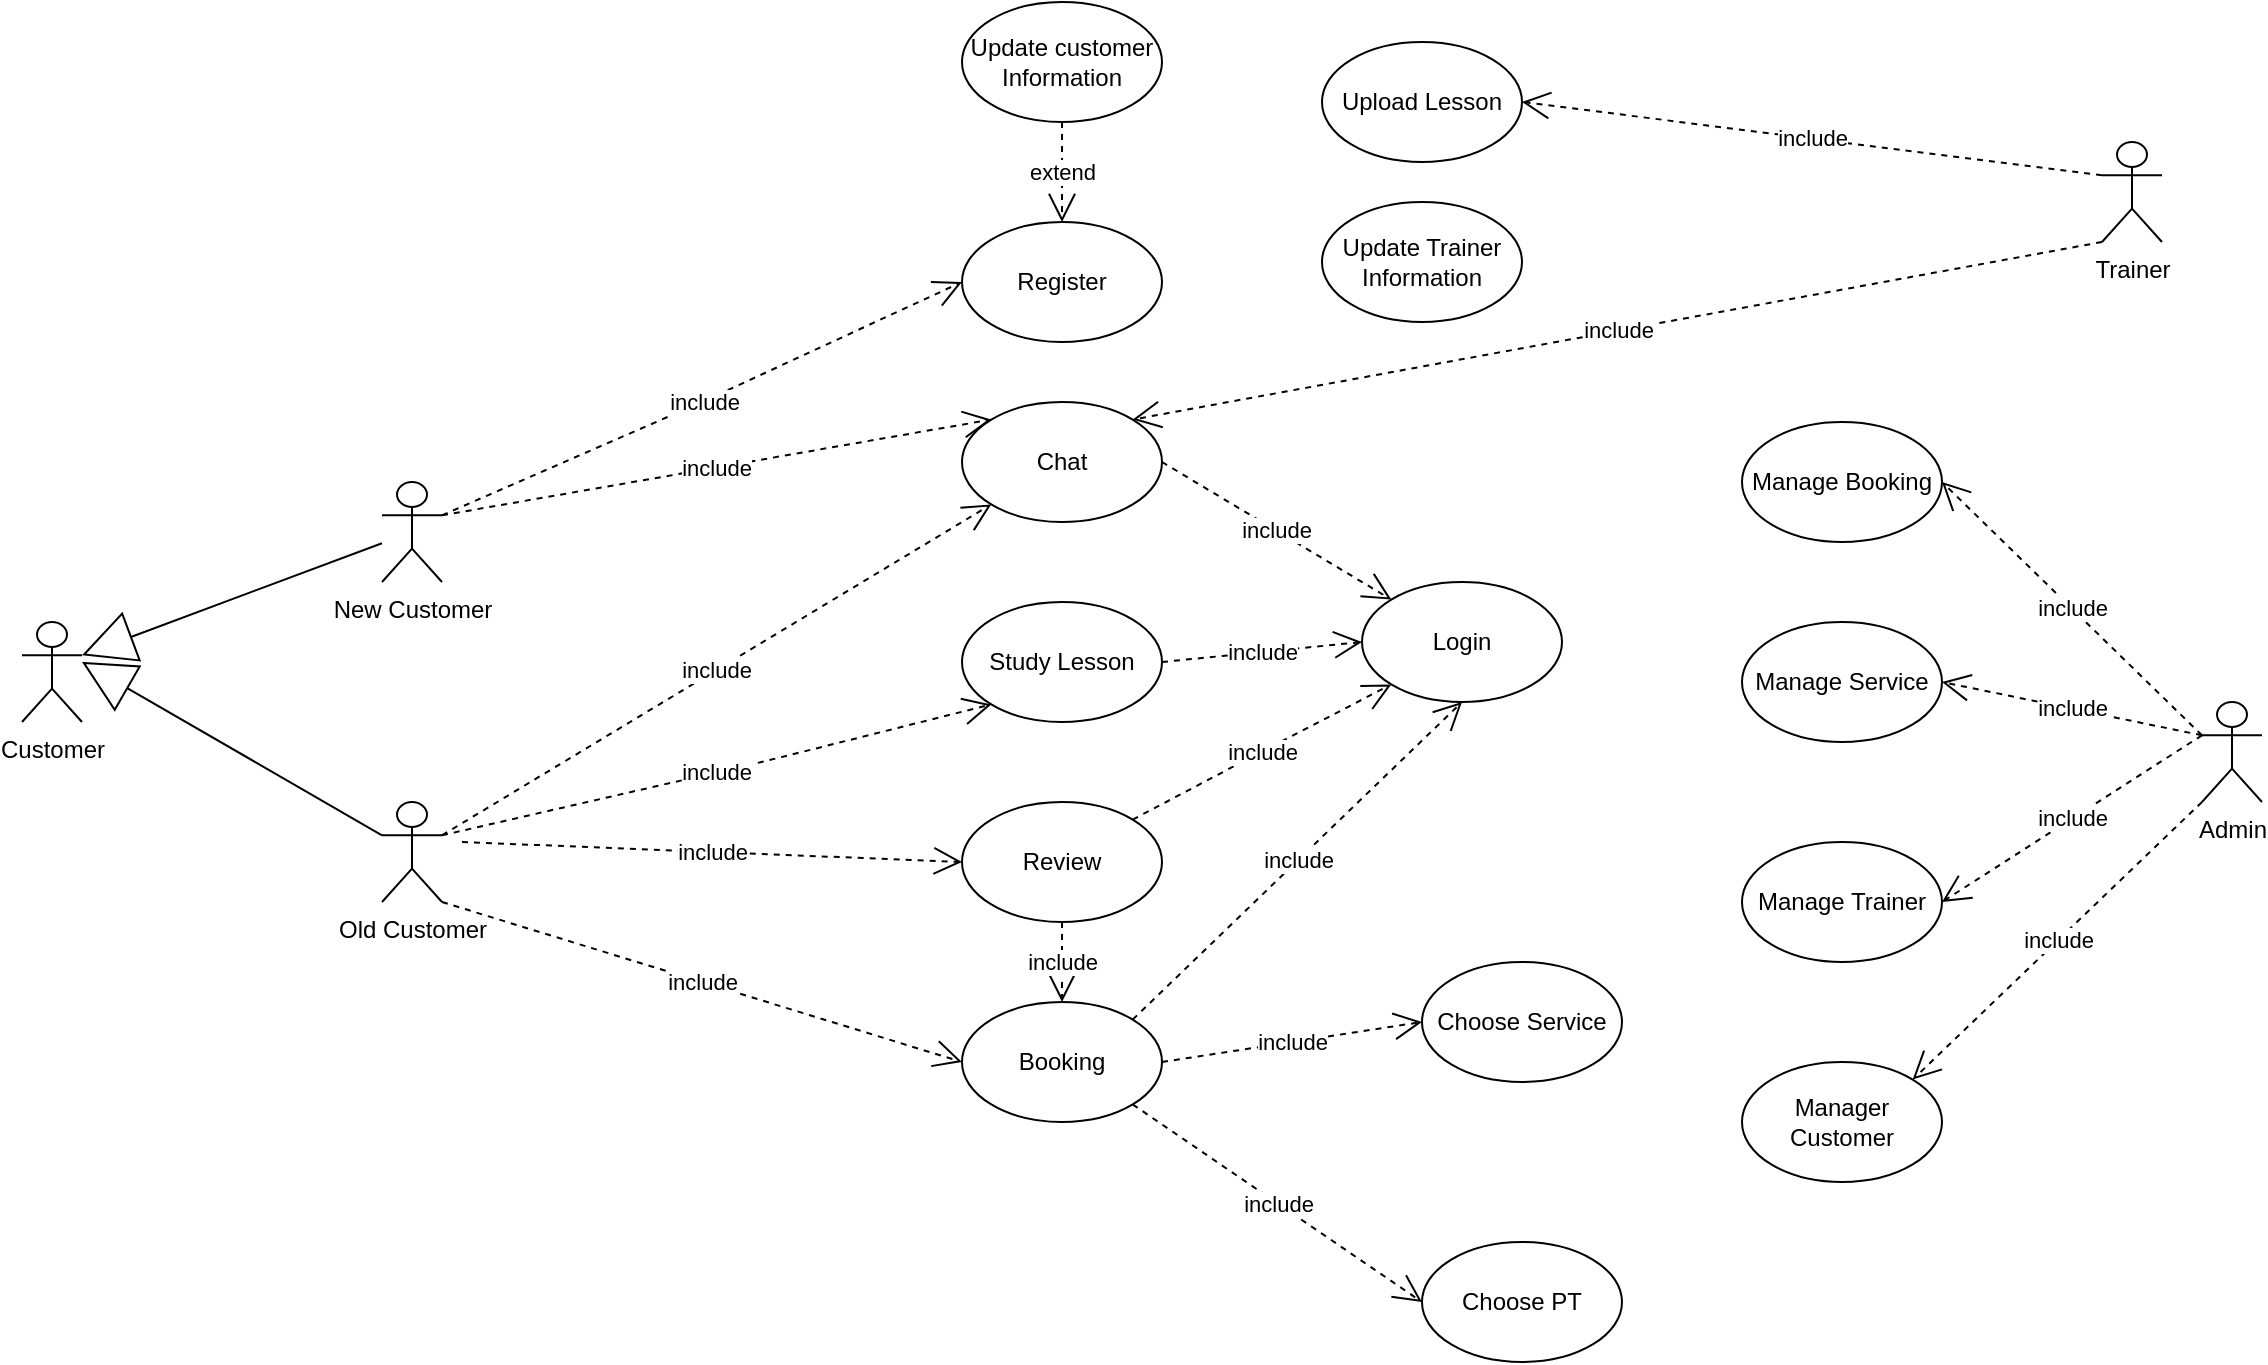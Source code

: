 <mxfile version="13.7.9" type="github">
  <diagram id="rZBaU04stiPMk3SZJmmc" name="Page-1">
    <mxGraphModel dx="1426" dy="783" grid="1" gridSize="10" guides="1" tooltips="1" connect="1" arrows="1" fold="1" page="1" pageScale="1" pageWidth="1100" pageHeight="1700" math="0" shadow="0">
      <root>
        <mxCell id="0" />
        <mxCell id="1" parent="0" />
        <mxCell id="SoXF86wuX2_m7fPJKhFs-39" value="Customer" style="shape=umlActor;verticalLabelPosition=bottom;verticalAlign=top;html=1;labelPosition=center;align=center;" parent="1" vertex="1">
          <mxGeometry x="170" y="1210" width="30" height="50" as="geometry" />
        </mxCell>
        <mxCell id="SoXF86wuX2_m7fPJKhFs-41" value="New Customer" style="shape=umlActor;verticalLabelPosition=bottom;verticalAlign=top;html=1;labelPosition=center;align=center;" parent="1" vertex="1">
          <mxGeometry x="350" y="1140" width="30" height="50" as="geometry" />
        </mxCell>
        <mxCell id="SoXF86wuX2_m7fPJKhFs-42" value="Old Customer" style="shape=umlActor;verticalLabelPosition=bottom;verticalAlign=top;html=1;labelPosition=center;align=center;" parent="1" vertex="1">
          <mxGeometry x="350" y="1300" width="30" height="50" as="geometry" />
        </mxCell>
        <mxCell id="SoXF86wuX2_m7fPJKhFs-43" value="Chat" style="ellipse;whiteSpace=wrap;html=1;" parent="1" vertex="1">
          <mxGeometry x="640" y="1100" width="100" height="60" as="geometry" />
        </mxCell>
        <mxCell id="SoXF86wuX2_m7fPJKhFs-44" value="Register" style="ellipse;whiteSpace=wrap;html=1;" parent="1" vertex="1">
          <mxGeometry x="640" y="1010" width="100" height="60" as="geometry" />
        </mxCell>
        <mxCell id="SoXF86wuX2_m7fPJKhFs-45" value="Trainer" style="shape=umlActor;verticalLabelPosition=bottom;verticalAlign=top;html=1;labelPosition=center;align=center;" parent="1" vertex="1">
          <mxGeometry x="1210" y="970" width="30" height="50" as="geometry" />
        </mxCell>
        <mxCell id="SoXF86wuX2_m7fPJKhFs-46" value="Admin" style="shape=umlActor;verticalLabelPosition=bottom;verticalAlign=top;html=1;labelPosition=center;align=center;" parent="1" vertex="1">
          <mxGeometry x="1260" y="1250" width="30" height="50" as="geometry" />
        </mxCell>
        <mxCell id="SoXF86wuX2_m7fPJKhFs-47" value="Study Lesson" style="ellipse;whiteSpace=wrap;html=1;" parent="1" vertex="1">
          <mxGeometry x="640" y="1200" width="100" height="60" as="geometry" />
        </mxCell>
        <mxCell id="SoXF86wuX2_m7fPJKhFs-48" value="Review" style="ellipse;whiteSpace=wrap;html=1;" parent="1" vertex="1">
          <mxGeometry x="640" y="1300" width="100" height="60" as="geometry" />
        </mxCell>
        <mxCell id="SoXF86wuX2_m7fPJKhFs-49" value="Booking" style="ellipse;whiteSpace=wrap;html=1;" parent="1" vertex="1">
          <mxGeometry x="640" y="1400" width="100" height="60" as="geometry" />
        </mxCell>
        <mxCell id="SoXF86wuX2_m7fPJKhFs-50" value="Upload Lesson" style="ellipse;whiteSpace=wrap;html=1;" parent="1" vertex="1">
          <mxGeometry x="820" y="920" width="100" height="60" as="geometry" />
        </mxCell>
        <mxCell id="SoXF86wuX2_m7fPJKhFs-51" value="Login" style="ellipse;whiteSpace=wrap;html=1;" parent="1" vertex="1">
          <mxGeometry x="840" y="1190" width="100" height="60" as="geometry" />
        </mxCell>
        <mxCell id="SoXF86wuX2_m7fPJKhFs-52" value="Choose PT" style="ellipse;whiteSpace=wrap;html=1;" parent="1" vertex="1">
          <mxGeometry x="870" y="1520" width="100" height="60" as="geometry" />
        </mxCell>
        <mxCell id="SoXF86wuX2_m7fPJKhFs-53" value="Choose Service" style="ellipse;whiteSpace=wrap;html=1;" parent="1" vertex="1">
          <mxGeometry x="870" y="1380" width="100" height="60" as="geometry" />
        </mxCell>
        <mxCell id="SoXF86wuX2_m7fPJKhFs-54" value="Manage Service" style="ellipse;whiteSpace=wrap;html=1;" parent="1" vertex="1">
          <mxGeometry x="1030" y="1210" width="100" height="60" as="geometry" />
        </mxCell>
        <mxCell id="Vi-9CoD4SaAg4djCjcxH-1" value="Manage Booking" style="ellipse;whiteSpace=wrap;html=1;" vertex="1" parent="1">
          <mxGeometry x="1030" y="1110" width="100" height="60" as="geometry" />
        </mxCell>
        <mxCell id="Vi-9CoD4SaAg4djCjcxH-2" value="Manage Trainer" style="ellipse;whiteSpace=wrap;html=1;" vertex="1" parent="1">
          <mxGeometry x="1030" y="1320" width="100" height="60" as="geometry" />
        </mxCell>
        <mxCell id="Vi-9CoD4SaAg4djCjcxH-3" value="Manager Customer" style="ellipse;whiteSpace=wrap;html=1;" vertex="1" parent="1">
          <mxGeometry x="1030" y="1430" width="100" height="60" as="geometry" />
        </mxCell>
        <mxCell id="Vi-9CoD4SaAg4djCjcxH-5" value="" style="endArrow=block;endFill=0;endSize=24;html=1;entryX=1;entryY=0.333;entryDx=0;entryDy=0;entryPerimeter=0;" edge="1" parent="1" source="SoXF86wuX2_m7fPJKhFs-41" target="SoXF86wuX2_m7fPJKhFs-39">
          <mxGeometry width="160" relative="1" as="geometry">
            <mxPoint x="140" y="1370" as="sourcePoint" />
            <mxPoint x="300" y="1370" as="targetPoint" />
          </mxGeometry>
        </mxCell>
        <mxCell id="Vi-9CoD4SaAg4djCjcxH-6" value="" style="endArrow=block;endFill=0;endSize=24;html=1;exitX=0;exitY=0.333;exitDx=0;exitDy=0;exitPerimeter=0;" edge="1" parent="1" source="SoXF86wuX2_m7fPJKhFs-42">
          <mxGeometry width="160" relative="1" as="geometry">
            <mxPoint x="200" y="1370" as="sourcePoint" />
            <mxPoint x="200" y="1230" as="targetPoint" />
          </mxGeometry>
        </mxCell>
        <mxCell id="Vi-9CoD4SaAg4djCjcxH-7" value="include" style="endArrow=open;endSize=12;dashed=1;html=1;exitX=1;exitY=0.333;exitDx=0;exitDy=0;exitPerimeter=0;entryX=0;entryY=0.5;entryDx=0;entryDy=0;" edge="1" parent="1" source="SoXF86wuX2_m7fPJKhFs-41" target="SoXF86wuX2_m7fPJKhFs-44">
          <mxGeometry width="160" relative="1" as="geometry">
            <mxPoint x="460" y="1020" as="sourcePoint" />
            <mxPoint x="620" y="1020" as="targetPoint" />
            <Array as="points">
              <mxPoint x="510" y="1100" />
            </Array>
          </mxGeometry>
        </mxCell>
        <mxCell id="Vi-9CoD4SaAg4djCjcxH-8" value="include" style="endArrow=open;endSize=12;dashed=1;html=1;exitX=1;exitY=0.333;exitDx=0;exitDy=0;exitPerimeter=0;entryX=0;entryY=1;entryDx=0;entryDy=0;" edge="1" parent="1" source="SoXF86wuX2_m7fPJKhFs-42" target="SoXF86wuX2_m7fPJKhFs-43">
          <mxGeometry width="160" relative="1" as="geometry">
            <mxPoint x="380" y="1320" as="sourcePoint" />
            <mxPoint x="640.0" y="1203.333" as="targetPoint" />
            <Array as="points" />
          </mxGeometry>
        </mxCell>
        <mxCell id="Vi-9CoD4SaAg4djCjcxH-9" value="include" style="endArrow=open;endSize=12;dashed=1;html=1;exitX=1;exitY=0.333;exitDx=0;exitDy=0;exitPerimeter=0;entryX=0;entryY=1;entryDx=0;entryDy=0;" edge="1" parent="1" source="SoXF86wuX2_m7fPJKhFs-42" target="SoXF86wuX2_m7fPJKhFs-47">
          <mxGeometry width="160" relative="1" as="geometry">
            <mxPoint x="410" y="1336.67" as="sourcePoint" />
            <mxPoint x="670.0" y="1220.003" as="targetPoint" />
            <Array as="points">
              <mxPoint x="540" y="1280.003" />
            </Array>
          </mxGeometry>
        </mxCell>
        <mxCell id="Vi-9CoD4SaAg4djCjcxH-10" value="include" style="endArrow=open;endSize=12;dashed=1;html=1;entryX=0;entryY=0.5;entryDx=0;entryDy=0;" edge="1" parent="1" target="SoXF86wuX2_m7fPJKhFs-48">
          <mxGeometry width="160" relative="1" as="geometry">
            <mxPoint x="390" y="1320" as="sourcePoint" />
            <mxPoint x="690.0" y="1243.333" as="targetPoint" />
            <Array as="points" />
          </mxGeometry>
        </mxCell>
        <mxCell id="Vi-9CoD4SaAg4djCjcxH-11" value="include" style="endArrow=open;endSize=12;dashed=1;html=1;exitX=1;exitY=1;exitDx=0;exitDy=0;exitPerimeter=0;entryX=0;entryY=0.5;entryDx=0;entryDy=0;" edge="1" parent="1" source="SoXF86wuX2_m7fPJKhFs-42" target="SoXF86wuX2_m7fPJKhFs-49">
          <mxGeometry width="160" relative="1" as="geometry">
            <mxPoint x="460" y="1440" as="sourcePoint" />
            <mxPoint x="720.0" y="1323.333" as="targetPoint" />
            <Array as="points" />
          </mxGeometry>
        </mxCell>
        <mxCell id="Vi-9CoD4SaAg4djCjcxH-12" value="include" style="endArrow=open;endSize=12;dashed=1;html=1;exitX=1;exitY=0.5;exitDx=0;exitDy=0;entryX=0;entryY=0.5;entryDx=0;entryDy=0;" edge="1" parent="1" source="SoXF86wuX2_m7fPJKhFs-49" target="SoXF86wuX2_m7fPJKhFs-53">
          <mxGeometry width="160" relative="1" as="geometry">
            <mxPoint x="780" y="1500" as="sourcePoint" />
            <mxPoint x="1040.0" y="1383.333" as="targetPoint" />
            <Array as="points" />
          </mxGeometry>
        </mxCell>
        <mxCell id="Vi-9CoD4SaAg4djCjcxH-13" value="include" style="endArrow=open;endSize=12;dashed=1;html=1;exitX=1;exitY=1;exitDx=0;exitDy=0;entryX=0;entryY=0.5;entryDx=0;entryDy=0;" edge="1" parent="1" source="SoXF86wuX2_m7fPJKhFs-49" target="SoXF86wuX2_m7fPJKhFs-52">
          <mxGeometry width="160" relative="1" as="geometry">
            <mxPoint x="730" y="1510" as="sourcePoint" />
            <mxPoint x="990.0" y="1393.333" as="targetPoint" />
            <Array as="points" />
          </mxGeometry>
        </mxCell>
        <mxCell id="Vi-9CoD4SaAg4djCjcxH-14" value="include" style="endArrow=open;endSize=12;dashed=1;html=1;entryX=0.5;entryY=0;entryDx=0;entryDy=0;exitX=0.5;exitY=1;exitDx=0;exitDy=0;" edge="1" parent="1" source="SoXF86wuX2_m7fPJKhFs-48" target="SoXF86wuX2_m7fPJKhFs-49">
          <mxGeometry width="160" relative="1" as="geometry">
            <mxPoint x="760" y="1360" as="sourcePoint" />
            <mxPoint x="1020.0" y="1243.333" as="targetPoint" />
            <Array as="points" />
          </mxGeometry>
        </mxCell>
        <mxCell id="Vi-9CoD4SaAg4djCjcxH-15" value="include" style="endArrow=open;endSize=12;dashed=1;html=1;exitX=1;exitY=0;exitDx=0;exitDy=0;entryX=0;entryY=1;entryDx=0;entryDy=0;" edge="1" parent="1" source="SoXF86wuX2_m7fPJKhFs-48" target="SoXF86wuX2_m7fPJKhFs-51">
          <mxGeometry width="160" relative="1" as="geometry">
            <mxPoint x="800" y="1320" as="sourcePoint" />
            <mxPoint x="1060.0" y="1203.333" as="targetPoint" />
            <Array as="points">
              <mxPoint x="780" y="1280" />
            </Array>
          </mxGeometry>
        </mxCell>
        <mxCell id="Vi-9CoD4SaAg4djCjcxH-16" value="include" style="endArrow=open;endSize=12;dashed=1;html=1;exitX=1;exitY=0.5;exitDx=0;exitDy=0;entryX=0;entryY=0.5;entryDx=0;entryDy=0;" edge="1" parent="1" source="SoXF86wuX2_m7fPJKhFs-47" target="SoXF86wuX2_m7fPJKhFs-51">
          <mxGeometry width="160" relative="1" as="geometry">
            <mxPoint x="790" y="1100" as="sourcePoint" />
            <mxPoint x="1050.0" y="983.333" as="targetPoint" />
            <Array as="points" />
          </mxGeometry>
        </mxCell>
        <mxCell id="Vi-9CoD4SaAg4djCjcxH-18" value="include" style="endArrow=open;endSize=12;dashed=1;html=1;exitX=1;exitY=0.5;exitDx=0;exitDy=0;entryX=0;entryY=0;entryDx=0;entryDy=0;" edge="1" parent="1" source="SoXF86wuX2_m7fPJKhFs-43" target="SoXF86wuX2_m7fPJKhFs-51">
          <mxGeometry width="160" relative="1" as="geometry">
            <mxPoint x="820" y="1100" as="sourcePoint" />
            <mxPoint x="1080.0" y="983.333" as="targetPoint" />
            <Array as="points" />
          </mxGeometry>
        </mxCell>
        <mxCell id="Vi-9CoD4SaAg4djCjcxH-19" value="include" style="endArrow=open;endSize=12;dashed=1;html=1;exitX=0;exitY=1;exitDx=0;exitDy=0;exitPerimeter=0;entryX=1;entryY=0;entryDx=0;entryDy=0;" edge="1" parent="1" source="SoXF86wuX2_m7fPJKhFs-45" target="SoXF86wuX2_m7fPJKhFs-43">
          <mxGeometry width="160" relative="1" as="geometry">
            <mxPoint x="990" y="1030" as="sourcePoint" />
            <mxPoint x="1250.0" y="913.333" as="targetPoint" />
            <Array as="points" />
          </mxGeometry>
        </mxCell>
        <mxCell id="Vi-9CoD4SaAg4djCjcxH-20" value="include" style="endArrow=open;endSize=12;dashed=1;html=1;exitX=0;exitY=1;exitDx=0;exitDy=0;exitPerimeter=0;entryX=1;entryY=0;entryDx=0;entryDy=0;" edge="1" parent="1" source="SoXF86wuX2_m7fPJKhFs-46" target="Vi-9CoD4SaAg4djCjcxH-3">
          <mxGeometry width="160" relative="1" as="geometry">
            <mxPoint x="1270" y="1530" as="sourcePoint" />
            <mxPoint x="1530.0" y="1413.333" as="targetPoint" />
            <Array as="points" />
          </mxGeometry>
        </mxCell>
        <mxCell id="Vi-9CoD4SaAg4djCjcxH-21" value="include" style="endArrow=open;endSize=12;dashed=1;html=1;exitX=0;exitY=0.333;exitDx=0;exitDy=0;exitPerimeter=0;entryX=1;entryY=0.5;entryDx=0;entryDy=0;" edge="1" parent="1" source="SoXF86wuX2_m7fPJKhFs-46" target="Vi-9CoD4SaAg4djCjcxH-2">
          <mxGeometry width="160" relative="1" as="geometry">
            <mxPoint x="1180" y="1190" as="sourcePoint" />
            <mxPoint x="1440.0" y="1073.333" as="targetPoint" />
            <Array as="points" />
          </mxGeometry>
        </mxCell>
        <mxCell id="Vi-9CoD4SaAg4djCjcxH-22" value="include" style="endArrow=open;endSize=12;dashed=1;html=1;exitX=0;exitY=0.333;exitDx=0;exitDy=0;exitPerimeter=0;entryX=1;entryY=0.5;entryDx=0;entryDy=0;" edge="1" parent="1" source="SoXF86wuX2_m7fPJKhFs-46" target="SoXF86wuX2_m7fPJKhFs-54">
          <mxGeometry width="160" relative="1" as="geometry">
            <mxPoint x="1200" y="1170" as="sourcePoint" />
            <mxPoint x="1460.0" y="1053.333" as="targetPoint" />
            <Array as="points" />
          </mxGeometry>
        </mxCell>
        <mxCell id="Vi-9CoD4SaAg4djCjcxH-23" value="include" style="endArrow=open;endSize=12;dashed=1;html=1;exitX=0;exitY=0.333;exitDx=0;exitDy=0;exitPerimeter=0;entryX=1;entryY=0.5;entryDx=0;entryDy=0;" edge="1" parent="1" source="SoXF86wuX2_m7fPJKhFs-46" target="Vi-9CoD4SaAg4djCjcxH-1">
          <mxGeometry width="160" relative="1" as="geometry">
            <mxPoint x="1190" y="1120" as="sourcePoint" />
            <mxPoint x="1450.0" y="1003.333" as="targetPoint" />
            <Array as="points" />
          </mxGeometry>
        </mxCell>
        <mxCell id="Vi-9CoD4SaAg4djCjcxH-24" value="include" style="endArrow=open;endSize=12;dashed=1;html=1;exitX=1;exitY=0.333;exitDx=0;exitDy=0;exitPerimeter=0;entryX=0;entryY=0;entryDx=0;entryDy=0;" edge="1" parent="1" source="SoXF86wuX2_m7fPJKhFs-41" target="SoXF86wuX2_m7fPJKhFs-43">
          <mxGeometry width="160" relative="1" as="geometry">
            <mxPoint x="480" y="970" as="sourcePoint" />
            <mxPoint x="740.0" y="853.333" as="targetPoint" />
            <Array as="points" />
          </mxGeometry>
        </mxCell>
        <mxCell id="Vi-9CoD4SaAg4djCjcxH-25" value="include" style="endArrow=open;endSize=12;dashed=1;html=1;exitX=0;exitY=0.333;exitDx=0;exitDy=0;exitPerimeter=0;entryX=1;entryY=0.5;entryDx=0;entryDy=0;" edge="1" parent="1" source="SoXF86wuX2_m7fPJKhFs-45" target="SoXF86wuX2_m7fPJKhFs-50">
          <mxGeometry width="160" relative="1" as="geometry">
            <mxPoint x="1030" y="980" as="sourcePoint" />
            <mxPoint x="1290.0" y="863.333" as="targetPoint" />
            <Array as="points" />
          </mxGeometry>
        </mxCell>
        <mxCell id="Vi-9CoD4SaAg4djCjcxH-26" value="include" style="endArrow=open;endSize=12;dashed=1;html=1;exitX=1;exitY=0;exitDx=0;exitDy=0;entryX=0.5;entryY=1;entryDx=0;entryDy=0;" edge="1" parent="1" source="SoXF86wuX2_m7fPJKhFs-49" target="SoXF86wuX2_m7fPJKhFs-51">
          <mxGeometry width="160" relative="1" as="geometry">
            <mxPoint x="800" y="1380" as="sourcePoint" />
            <mxPoint x="1060.0" y="1263.333" as="targetPoint" />
            <Array as="points" />
          </mxGeometry>
        </mxCell>
        <mxCell id="Vi-9CoD4SaAg4djCjcxH-27" value="Update Trainer Information" style="ellipse;whiteSpace=wrap;html=1;" vertex="1" parent="1">
          <mxGeometry x="820" y="1000" width="100" height="60" as="geometry" />
        </mxCell>
        <mxCell id="Vi-9CoD4SaAg4djCjcxH-28" value="Update customer Information" style="ellipse;whiteSpace=wrap;html=1;" vertex="1" parent="1">
          <mxGeometry x="640" y="900" width="100" height="60" as="geometry" />
        </mxCell>
        <mxCell id="Vi-9CoD4SaAg4djCjcxH-29" value="extend" style="endArrow=open;endSize=12;dashed=1;html=1;exitX=0.5;exitY=1;exitDx=0;exitDy=0;entryX=0.5;entryY=0;entryDx=0;entryDy=0;" edge="1" parent="1" source="Vi-9CoD4SaAg4djCjcxH-28" target="SoXF86wuX2_m7fPJKhFs-44">
          <mxGeometry width="160" relative="1" as="geometry">
            <mxPoint x="450" y="910" as="sourcePoint" />
            <mxPoint x="710.0" y="793.333" as="targetPoint" />
            <Array as="points">
              <mxPoint x="690" y="980" />
            </Array>
          </mxGeometry>
        </mxCell>
      </root>
    </mxGraphModel>
  </diagram>
</mxfile>
